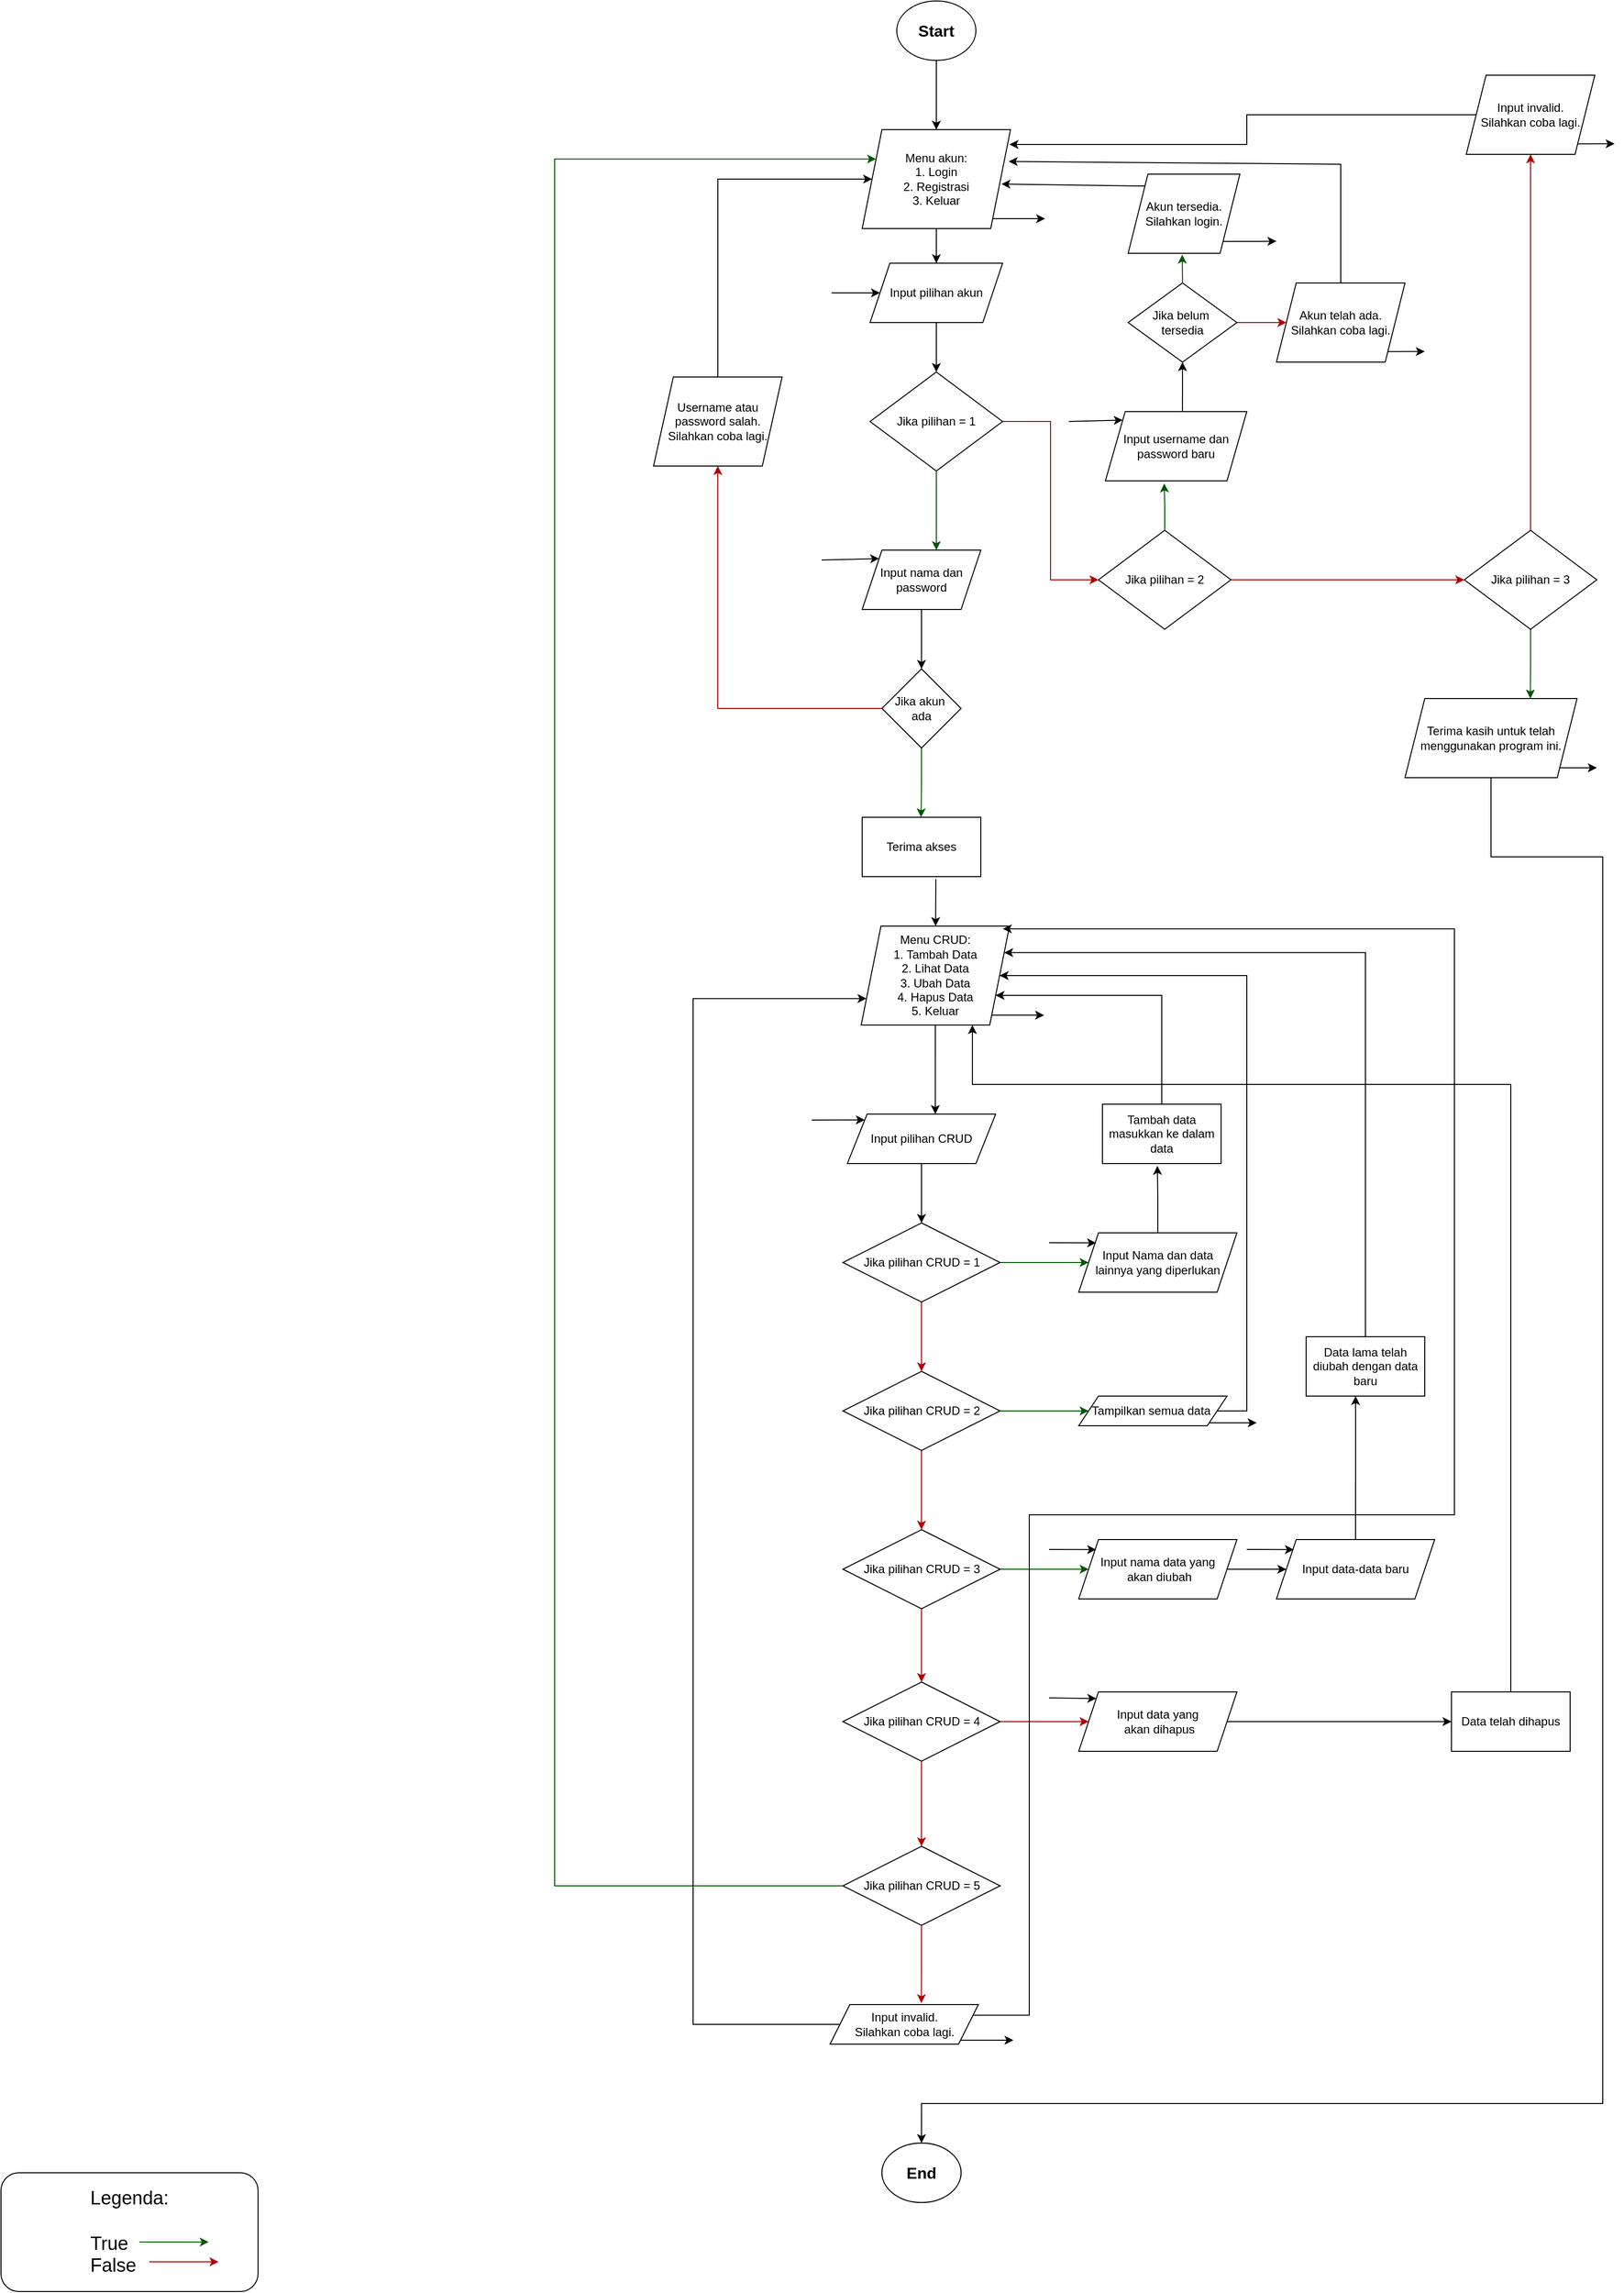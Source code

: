 <mxfile version="24.7.17">
  <diagram id="C5RBs43oDa-KdzZeNtuy" name="Page-1">
    <mxGraphModel dx="1862" dy="626" grid="1" gridSize="10" guides="1" tooltips="1" connect="1" arrows="1" fold="1" page="1" pageScale="1" pageWidth="827" pageHeight="1169" math="0" shadow="0">
      <root>
        <mxCell id="WIyWlLk6GJQsqaUBKTNV-0" />
        <mxCell id="WIyWlLk6GJQsqaUBKTNV-1" parent="WIyWlLk6GJQsqaUBKTNV-0" />
        <mxCell id="0w-YvSJFZq3q0Tqv1yg0-2" style="edgeStyle=orthogonalEdgeStyle;rounded=0;orthogonalLoop=1;jettySize=auto;html=1;exitX=0.5;exitY=1;exitDx=0;exitDy=0;entryX=0.5;entryY=0;entryDx=0;entryDy=0;" parent="WIyWlLk6GJQsqaUBKTNV-1" source="0w-YvSJFZq3q0Tqv1yg0-0" target="0w-YvSJFZq3q0Tqv1yg0-1" edge="1">
          <mxGeometry relative="1" as="geometry" />
        </mxCell>
        <mxCell id="0w-YvSJFZq3q0Tqv1yg0-0" value="&lt;font style=&quot;font-size: 16px;&quot;&gt;&lt;b&gt;Start&lt;/b&gt;&lt;/font&gt;" style="ellipse;whiteSpace=wrap;html=1;" parent="WIyWlLk6GJQsqaUBKTNV-1" vertex="1">
          <mxGeometry x="86" y="15" width="80" height="60" as="geometry" />
        </mxCell>
        <mxCell id="0w-YvSJFZq3q0Tqv1yg0-13" style="edgeStyle=orthogonalEdgeStyle;rounded=0;orthogonalLoop=1;jettySize=auto;html=1;exitX=0.5;exitY=1;exitDx=0;exitDy=0;entryX=0.5;entryY=0;entryDx=0;entryDy=0;" parent="WIyWlLk6GJQsqaUBKTNV-1" source="0w-YvSJFZq3q0Tqv1yg0-1" target="0w-YvSJFZq3q0Tqv1yg0-11" edge="1">
          <mxGeometry relative="1" as="geometry" />
        </mxCell>
        <mxCell id="0w-YvSJFZq3q0Tqv1yg0-1" value="Menu akun:&lt;div&gt;1. Login&lt;/div&gt;&lt;div&gt;2. Registrasi&lt;/div&gt;&lt;div&gt;3. Keluar&lt;/div&gt;" style="shape=parallelogram;perimeter=parallelogramPerimeter;whiteSpace=wrap;html=1;fixedSize=1;" parent="WIyWlLk6GJQsqaUBKTNV-1" vertex="1">
          <mxGeometry x="51" y="145" width="150" height="100" as="geometry" />
        </mxCell>
        <mxCell id="0w-YvSJFZq3q0Tqv1yg0-5" value="" style="endArrow=classic;html=1;rounded=0;exitX=0.88;exitY=0.9;exitDx=0;exitDy=0;exitPerimeter=0;" parent="WIyWlLk6GJQsqaUBKTNV-1" source="0w-YvSJFZq3q0Tqv1yg0-1" edge="1">
          <mxGeometry width="50" height="50" relative="1" as="geometry">
            <mxPoint x="186" y="235.48" as="sourcePoint" />
            <mxPoint x="236" y="235" as="targetPoint" />
          </mxGeometry>
        </mxCell>
        <mxCell id="0w-YvSJFZq3q0Tqv1yg0-16" style="edgeStyle=orthogonalEdgeStyle;rounded=0;orthogonalLoop=1;jettySize=auto;html=1;exitX=0.5;exitY=1;exitDx=0;exitDy=0;entryX=0.5;entryY=0;entryDx=0;entryDy=0;" parent="WIyWlLk6GJQsqaUBKTNV-1" source="0w-YvSJFZq3q0Tqv1yg0-11" target="0w-YvSJFZq3q0Tqv1yg0-14" edge="1">
          <mxGeometry relative="1" as="geometry" />
        </mxCell>
        <mxCell id="0w-YvSJFZq3q0Tqv1yg0-11" value="Input pilihan akun" style="shape=parallelogram;perimeter=parallelogramPerimeter;whiteSpace=wrap;html=1;fixedSize=1;" parent="WIyWlLk6GJQsqaUBKTNV-1" vertex="1">
          <mxGeometry x="59" y="280" width="134" height="60" as="geometry" />
        </mxCell>
        <mxCell id="0w-YvSJFZq3q0Tqv1yg0-12" value="" style="endArrow=classic;html=1;rounded=0;" parent="WIyWlLk6GJQsqaUBKTNV-1" target="0w-YvSJFZq3q0Tqv1yg0-11" edge="1">
          <mxGeometry width="50" height="50" relative="1" as="geometry">
            <mxPoint x="20" y="310" as="sourcePoint" />
            <mxPoint x="50" y="288" as="targetPoint" />
          </mxGeometry>
        </mxCell>
        <mxCell id="0w-YvSJFZq3q0Tqv1yg0-57" style="edgeStyle=orthogonalEdgeStyle;rounded=0;orthogonalLoop=1;jettySize=auto;html=1;exitX=1;exitY=0.5;exitDx=0;exitDy=0;entryX=0;entryY=0.5;entryDx=0;entryDy=0;fillColor=#e51400;strokeColor=#B20000;" parent="WIyWlLk6GJQsqaUBKTNV-1" source="0w-YvSJFZq3q0Tqv1yg0-14" target="0w-YvSJFZq3q0Tqv1yg0-53" edge="1">
          <mxGeometry relative="1" as="geometry" />
        </mxCell>
        <mxCell id="0w-YvSJFZq3q0Tqv1yg0-14" value="Jika pilihan = 1" style="rhombus;whiteSpace=wrap;html=1;" parent="WIyWlLk6GJQsqaUBKTNV-1" vertex="1">
          <mxGeometry x="59" y="390" width="134" height="100" as="geometry" />
        </mxCell>
        <mxCell id="0w-YvSJFZq3q0Tqv1yg0-98" style="edgeStyle=orthogonalEdgeStyle;rounded=0;orthogonalLoop=1;jettySize=auto;html=1;exitX=0.5;exitY=1;exitDx=0;exitDy=0;" parent="WIyWlLk6GJQsqaUBKTNV-1" source="0w-YvSJFZq3q0Tqv1yg0-17" target="0w-YvSJFZq3q0Tqv1yg0-97" edge="1">
          <mxGeometry relative="1" as="geometry" />
        </mxCell>
        <mxCell id="0w-YvSJFZq3q0Tqv1yg0-17" value="Input nama dan password" style="shape=parallelogram;perimeter=parallelogramPerimeter;whiteSpace=wrap;html=1;fixedSize=1;" parent="WIyWlLk6GJQsqaUBKTNV-1" vertex="1">
          <mxGeometry x="51" y="570" width="120" height="60" as="geometry" />
        </mxCell>
        <mxCell id="0w-YvSJFZq3q0Tqv1yg0-18" value="" style="endArrow=classic;html=1;rounded=0;entryX=0;entryY=0;entryDx=0;entryDy=0;" parent="WIyWlLk6GJQsqaUBKTNV-1" target="0w-YvSJFZq3q0Tqv1yg0-17" edge="1">
          <mxGeometry width="50" height="50" relative="1" as="geometry">
            <mxPoint x="10" y="580" as="sourcePoint" />
            <mxPoint x="74.72" y="510" as="targetPoint" />
          </mxGeometry>
        </mxCell>
        <mxCell id="0w-YvSJFZq3q0Tqv1yg0-23" value="" style="endArrow=classic;html=1;rounded=0;exitX=0.5;exitY=1;exitDx=0;exitDy=0;entryX=0.625;entryY=0;entryDx=0;entryDy=0;entryPerimeter=0;fillColor=#008a00;strokeColor=#005700;" parent="WIyWlLk6GJQsqaUBKTNV-1" source="0w-YvSJFZq3q0Tqv1yg0-14" target="0w-YvSJFZq3q0Tqv1yg0-17" edge="1">
          <mxGeometry width="50" height="50" relative="1" as="geometry">
            <mxPoint x="190" y="545" as="sourcePoint" />
            <mxPoint x="240" y="495" as="targetPoint" />
          </mxGeometry>
        </mxCell>
        <mxCell id="0w-YvSJFZq3q0Tqv1yg0-58" style="edgeStyle=orthogonalEdgeStyle;rounded=0;orthogonalLoop=1;jettySize=auto;html=1;exitX=1;exitY=0.5;exitDx=0;exitDy=0;entryX=0;entryY=0.5;entryDx=0;entryDy=0;fillColor=#e51400;strokeColor=#B20000;" parent="WIyWlLk6GJQsqaUBKTNV-1" source="0w-YvSJFZq3q0Tqv1yg0-53" target="0w-YvSJFZq3q0Tqv1yg0-54" edge="1">
          <mxGeometry relative="1" as="geometry" />
        </mxCell>
        <mxCell id="0w-YvSJFZq3q0Tqv1yg0-53" value="Jika pilihan = 2" style="rhombus;whiteSpace=wrap;html=1;" parent="WIyWlLk6GJQsqaUBKTNV-1" vertex="1">
          <mxGeometry x="290" y="550" width="134" height="100" as="geometry" />
        </mxCell>
        <mxCell id="0w-YvSJFZq3q0Tqv1yg0-89" style="edgeStyle=orthogonalEdgeStyle;rounded=0;orthogonalLoop=1;jettySize=auto;html=1;exitX=0.5;exitY=0;exitDx=0;exitDy=0;entryX=0.5;entryY=1;entryDx=0;entryDy=0;fillColor=#e51400;strokeColor=#B20000;" parent="WIyWlLk6GJQsqaUBKTNV-1" source="0w-YvSJFZq3q0Tqv1yg0-54" target="0w-YvSJFZq3q0Tqv1yg0-88" edge="1">
          <mxGeometry relative="1" as="geometry">
            <mxPoint x="727.238" y="410" as="targetPoint" />
          </mxGeometry>
        </mxCell>
        <mxCell id="0w-YvSJFZq3q0Tqv1yg0-101" style="edgeStyle=orthogonalEdgeStyle;rounded=0;orthogonalLoop=1;jettySize=auto;html=1;exitX=0.5;exitY=1;exitDx=0;exitDy=0;fillColor=#008a00;strokeColor=#005700;" parent="WIyWlLk6GJQsqaUBKTNV-1" source="0w-YvSJFZq3q0Tqv1yg0-54" edge="1">
          <mxGeometry relative="1" as="geometry">
            <mxPoint x="726.762" y="720" as="targetPoint" />
          </mxGeometry>
        </mxCell>
        <mxCell id="0w-YvSJFZq3q0Tqv1yg0-54" value="Jika pilihan = 3" style="rhombus;whiteSpace=wrap;html=1;" parent="WIyWlLk6GJQsqaUBKTNV-1" vertex="1">
          <mxGeometry x="660" y="550" width="134" height="100" as="geometry" />
        </mxCell>
        <mxCell id="0w-YvSJFZq3q0Tqv1yg0-59" value="Input username dan password baru" style="shape=parallelogram;perimeter=parallelogramPerimeter;whiteSpace=wrap;html=1;fixedSize=1;" parent="WIyWlLk6GJQsqaUBKTNV-1" vertex="1">
          <mxGeometry x="297" y="430" width="143" height="70" as="geometry" />
        </mxCell>
        <mxCell id="0w-YvSJFZq3q0Tqv1yg0-60" value="" style="endArrow=classic;html=1;rounded=0;entryX=0;entryY=0;entryDx=0;entryDy=0;" parent="WIyWlLk6GJQsqaUBKTNV-1" target="0w-YvSJFZq3q0Tqv1yg0-59" edge="1">
          <mxGeometry width="50" height="50" relative="1" as="geometry">
            <mxPoint x="260" y="440" as="sourcePoint" />
            <mxPoint x="250" y="480" as="targetPoint" />
          </mxGeometry>
        </mxCell>
        <mxCell id="0w-YvSJFZq3q0Tqv1yg0-68" style="edgeStyle=orthogonalEdgeStyle;rounded=0;orthogonalLoop=1;jettySize=auto;html=1;exitX=0.5;exitY=0;exitDx=0;exitDy=0;entryX=0.416;entryY=1.038;entryDx=0;entryDy=0;entryPerimeter=0;fillColor=#008a00;strokeColor=#005700;" parent="WIyWlLk6GJQsqaUBKTNV-1" source="0w-YvSJFZq3q0Tqv1yg0-53" target="0w-YvSJFZq3q0Tqv1yg0-59" edge="1">
          <mxGeometry relative="1" as="geometry" />
        </mxCell>
        <mxCell id="0w-YvSJFZq3q0Tqv1yg0-82" style="edgeStyle=orthogonalEdgeStyle;rounded=0;orthogonalLoop=1;jettySize=auto;html=1;exitX=1;exitY=0.5;exitDx=0;exitDy=0;fillColor=#e51400;strokeColor=#B20000;" parent="WIyWlLk6GJQsqaUBKTNV-1" source="0w-YvSJFZq3q0Tqv1yg0-70" target="0w-YvSJFZq3q0Tqv1yg0-80" edge="1">
          <mxGeometry relative="1" as="geometry" />
        </mxCell>
        <mxCell id="0w-YvSJFZq3q0Tqv1yg0-70" value="Jika belum&amp;nbsp;&lt;div&gt;tersedia&lt;/div&gt;" style="rhombus;whiteSpace=wrap;html=1;" parent="WIyWlLk6GJQsqaUBKTNV-1" vertex="1">
          <mxGeometry x="320" y="300" width="110" height="80" as="geometry" />
        </mxCell>
        <mxCell id="0w-YvSJFZq3q0Tqv1yg0-72" value="" style="endArrow=classic;html=1;rounded=0;entryX=0.5;entryY=1;entryDx=0;entryDy=0;exitX=0.545;exitY=0;exitDx=0;exitDy=0;exitPerimeter=0;" parent="WIyWlLk6GJQsqaUBKTNV-1" source="0w-YvSJFZq3q0Tqv1yg0-59" target="0w-YvSJFZq3q0Tqv1yg0-70" edge="1">
          <mxGeometry width="50" height="50" relative="1" as="geometry">
            <mxPoint x="320" y="450" as="sourcePoint" />
            <mxPoint x="370" y="400" as="targetPoint" />
          </mxGeometry>
        </mxCell>
        <mxCell id="0w-YvSJFZq3q0Tqv1yg0-75" style="edgeStyle=orthogonalEdgeStyle;rounded=0;orthogonalLoop=1;jettySize=auto;html=1;exitX=1;exitY=1;exitDx=0;exitDy=0;" parent="WIyWlLk6GJQsqaUBKTNV-1" source="0w-YvSJFZq3q0Tqv1yg0-73" edge="1">
          <mxGeometry relative="1" as="geometry">
            <mxPoint x="470" y="257.8" as="targetPoint" />
          </mxGeometry>
        </mxCell>
        <mxCell id="0w-YvSJFZq3q0Tqv1yg0-73" value="Akun tersedia. Silahkan login." style="shape=parallelogram;perimeter=parallelogramPerimeter;whiteSpace=wrap;html=1;fixedSize=1;" parent="WIyWlLk6GJQsqaUBKTNV-1" vertex="1">
          <mxGeometry x="320" y="190" width="113" height="80" as="geometry" />
        </mxCell>
        <mxCell id="0w-YvSJFZq3q0Tqv1yg0-77" value="" style="endArrow=classic;html=1;rounded=0;exitX=0.5;exitY=0;exitDx=0;exitDy=0;entryX=0.484;entryY=1.017;entryDx=0;entryDy=0;entryPerimeter=0;fillColor=#008a00;strokeColor=#005700;" parent="WIyWlLk6GJQsqaUBKTNV-1" source="0w-YvSJFZq3q0Tqv1yg0-70" target="0w-YvSJFZq3q0Tqv1yg0-73" edge="1">
          <mxGeometry width="50" height="50" relative="1" as="geometry">
            <mxPoint x="300" y="310" as="sourcePoint" />
            <mxPoint x="350" y="260" as="targetPoint" />
          </mxGeometry>
        </mxCell>
        <mxCell id="0w-YvSJFZq3q0Tqv1yg0-78" value="" style="endArrow=classic;html=1;rounded=0;exitX=0;exitY=0;exitDx=0;exitDy=0;entryX=0.939;entryY=0.55;entryDx=0;entryDy=0;entryPerimeter=0;" parent="WIyWlLk6GJQsqaUBKTNV-1" source="0w-YvSJFZq3q0Tqv1yg0-73" target="0w-YvSJFZq3q0Tqv1yg0-1" edge="1">
          <mxGeometry width="50" height="50" relative="1" as="geometry">
            <mxPoint x="240" y="270" as="sourcePoint" />
            <mxPoint x="290" y="220" as="targetPoint" />
          </mxGeometry>
        </mxCell>
        <mxCell id="0w-YvSJFZq3q0Tqv1yg0-84" style="edgeStyle=orthogonalEdgeStyle;rounded=0;orthogonalLoop=1;jettySize=auto;html=1;exitX=1;exitY=1;exitDx=0;exitDy=0;" parent="WIyWlLk6GJQsqaUBKTNV-1" source="0w-YvSJFZq3q0Tqv1yg0-80" edge="1">
          <mxGeometry relative="1" as="geometry">
            <mxPoint x="620" y="369.231" as="targetPoint" />
          </mxGeometry>
        </mxCell>
        <mxCell id="0w-YvSJFZq3q0Tqv1yg0-80" value="Akun telah ada. Silahkan coba lagi." style="shape=parallelogram;perimeter=parallelogramPerimeter;whiteSpace=wrap;html=1;fixedSize=1;" parent="WIyWlLk6GJQsqaUBKTNV-1" vertex="1">
          <mxGeometry x="470" y="300" width="130" height="80" as="geometry" />
        </mxCell>
        <mxCell id="0w-YvSJFZq3q0Tqv1yg0-83" value="" style="endArrow=classic;html=1;rounded=0;exitX=0.5;exitY=0;exitDx=0;exitDy=0;entryX=0.988;entryY=0.322;entryDx=0;entryDy=0;entryPerimeter=0;" parent="WIyWlLk6GJQsqaUBKTNV-1" source="0w-YvSJFZq3q0Tqv1yg0-80" target="0w-YvSJFZq3q0Tqv1yg0-1" edge="1">
          <mxGeometry width="50" height="50" relative="1" as="geometry">
            <mxPoint x="410" y="330" as="sourcePoint" />
            <mxPoint x="460" y="280" as="targetPoint" />
            <Array as="points">
              <mxPoint x="535" y="180" />
            </Array>
          </mxGeometry>
        </mxCell>
        <mxCell id="0w-YvSJFZq3q0Tqv1yg0-87" style="edgeStyle=orthogonalEdgeStyle;rounded=0;orthogonalLoop=1;jettySize=auto;html=1;exitX=1;exitY=1;exitDx=0;exitDy=0;" parent="WIyWlLk6GJQsqaUBKTNV-1" source="0w-YvSJFZq3q0Tqv1yg0-88" edge="1">
          <mxGeometry relative="1" as="geometry">
            <mxPoint x="812" y="160" as="targetPoint" />
          </mxGeometry>
        </mxCell>
        <mxCell id="0w-YvSJFZq3q0Tqv1yg0-88" value="Input invalid.&lt;div&gt;Silahkan coba lagi.&lt;/div&gt;" style="shape=parallelogram;perimeter=parallelogramPerimeter;whiteSpace=wrap;html=1;fixedSize=1;" parent="WIyWlLk6GJQsqaUBKTNV-1" vertex="1">
          <mxGeometry x="662" y="90" width="130" height="80" as="geometry" />
        </mxCell>
        <mxCell id="0w-YvSJFZq3q0Tqv1yg0-90" value="" style="endArrow=classic;html=1;rounded=0;exitX=0;exitY=0.5;exitDx=0;exitDy=0;entryX=0.993;entryY=0.15;entryDx=0;entryDy=0;entryPerimeter=0;" parent="WIyWlLk6GJQsqaUBKTNV-1" source="0w-YvSJFZq3q0Tqv1yg0-88" target="0w-YvSJFZq3q0Tqv1yg0-1" edge="1">
          <mxGeometry width="50" height="50" relative="1" as="geometry">
            <mxPoint x="661.997" y="128.333" as="sourcePoint" />
            <mxPoint x="360" y="130" as="targetPoint" />
            <Array as="points">
              <mxPoint x="440" y="130" />
              <mxPoint x="440" y="160" />
            </Array>
          </mxGeometry>
        </mxCell>
        <mxCell id="0w-YvSJFZq3q0Tqv1yg0-99" style="edgeStyle=orthogonalEdgeStyle;rounded=0;orthogonalLoop=1;jettySize=auto;html=1;exitX=0.5;exitY=1;exitDx=0;exitDy=0;fillColor=#008a00;strokeColor=#005700;" parent="WIyWlLk6GJQsqaUBKTNV-1" source="0w-YvSJFZq3q0Tqv1yg0-97" edge="1">
          <mxGeometry relative="1" as="geometry">
            <mxPoint x="110.571" y="840" as="targetPoint" />
          </mxGeometry>
        </mxCell>
        <mxCell id="0w-YvSJFZq3q0Tqv1yg0-119" style="edgeStyle=orthogonalEdgeStyle;rounded=0;orthogonalLoop=1;jettySize=auto;html=1;exitX=0;exitY=0.5;exitDx=0;exitDy=0;entryX=0.5;entryY=1;entryDx=0;entryDy=0;fillColor=#e51400;strokeColor=#B20000;" parent="WIyWlLk6GJQsqaUBKTNV-1" source="0w-YvSJFZq3q0Tqv1yg0-97" target="0w-YvSJFZq3q0Tqv1yg0-117" edge="1">
          <mxGeometry relative="1" as="geometry">
            <mxPoint x="-127" y="485" as="targetPoint" />
          </mxGeometry>
        </mxCell>
        <mxCell id="0w-YvSJFZq3q0Tqv1yg0-97" value="Jika akun&amp;nbsp;&lt;div&gt;ada&lt;/div&gt;" style="rhombus;whiteSpace=wrap;html=1;" parent="WIyWlLk6GJQsqaUBKTNV-1" vertex="1">
          <mxGeometry x="71" y="690" width="80" height="80" as="geometry" />
        </mxCell>
        <mxCell id="0w-YvSJFZq3q0Tqv1yg0-100" value="Terima akses" style="rounded=0;whiteSpace=wrap;html=1;" parent="WIyWlLk6GJQsqaUBKTNV-1" vertex="1">
          <mxGeometry x="51" y="840" width="120" height="60" as="geometry" />
        </mxCell>
        <mxCell id="0w-YvSJFZq3q0Tqv1yg0-104" style="edgeStyle=orthogonalEdgeStyle;rounded=0;orthogonalLoop=1;jettySize=auto;html=1;exitX=1;exitY=1;exitDx=0;exitDy=0;" parent="WIyWlLk6GJQsqaUBKTNV-1" source="0w-YvSJFZq3q0Tqv1yg0-105" edge="1">
          <mxGeometry relative="1" as="geometry">
            <mxPoint x="794" y="790" as="targetPoint" />
            <Array as="points">
              <mxPoint x="756" y="790" />
            </Array>
          </mxGeometry>
        </mxCell>
        <mxCell id="0w-YvSJFZq3q0Tqv1yg0-107" style="edgeStyle=orthogonalEdgeStyle;rounded=0;orthogonalLoop=1;jettySize=auto;html=1;exitX=0.5;exitY=1;exitDx=0;exitDy=0;entryX=0.5;entryY=0;entryDx=0;entryDy=0;" parent="WIyWlLk6GJQsqaUBKTNV-1" source="0w-YvSJFZq3q0Tqv1yg0-105" target="0w-YvSJFZq3q0Tqv1yg0-106" edge="1">
          <mxGeometry relative="1" as="geometry">
            <Array as="points">
              <mxPoint x="687" y="880" />
              <mxPoint x="800" y="880" />
              <mxPoint x="800" y="2140" />
              <mxPoint x="111" y="2140" />
            </Array>
          </mxGeometry>
        </mxCell>
        <mxCell id="0w-YvSJFZq3q0Tqv1yg0-105" value="Terima kasih untuk telah menggunakan program ini." style="shape=parallelogram;perimeter=parallelogramPerimeter;whiteSpace=wrap;html=1;fixedSize=1;" parent="WIyWlLk6GJQsqaUBKTNV-1" vertex="1">
          <mxGeometry x="600" y="720" width="174" height="80" as="geometry" />
        </mxCell>
        <mxCell id="0w-YvSJFZq3q0Tqv1yg0-106" value="&lt;font style=&quot;font-size: 16px;&quot;&gt;&lt;b&gt;End&lt;/b&gt;&lt;/font&gt;" style="ellipse;whiteSpace=wrap;html=1;" parent="WIyWlLk6GJQsqaUBKTNV-1" vertex="1">
          <mxGeometry x="71" y="2180" width="80" height="60" as="geometry" />
        </mxCell>
        <mxCell id="0w-YvSJFZq3q0Tqv1yg0-110" value="&lt;font style=&quot;font-size: 19px;&quot;&gt;Legenda:&lt;/font&gt;&lt;div style=&quot;font-size: 19px;&quot;&gt;&lt;font style=&quot;font-size: 19px;&quot;&gt;&lt;br&gt;&lt;/font&gt;&lt;/div&gt;&lt;div style=&quot;text-align: left; font-size: 19px;&quot;&gt;&lt;font style=&quot;font-size: 19px;&quot;&gt;True&lt;/font&gt;&lt;/div&gt;&lt;div style=&quot;text-align: left; font-size: 19px;&quot;&gt;&lt;font style=&quot;font-size: 19px;&quot;&gt;False&lt;/font&gt;&lt;/div&gt;" style="rounded=1;whiteSpace=wrap;html=1;align=center;" parent="WIyWlLk6GJQsqaUBKTNV-1" vertex="1">
          <mxGeometry x="-820" y="2210" width="260" height="120" as="geometry" />
        </mxCell>
        <mxCell id="0w-YvSJFZq3q0Tqv1yg0-114" value="" style="endArrow=classic;html=1;rounded=0;exitX=0.538;exitY=0.583;exitDx=0;exitDy=0;exitPerimeter=0;entryX=0.808;entryY=0.583;entryDx=0;entryDy=0;entryPerimeter=0;elbow=horizontal;fillColor=#008a00;strokeColor=#005700;" parent="WIyWlLk6GJQsqaUBKTNV-1" source="0w-YvSJFZq3q0Tqv1yg0-110" target="0w-YvSJFZq3q0Tqv1yg0-110" edge="1">
          <mxGeometry width="50" height="50" relative="1" as="geometry">
            <mxPoint x="-450" y="2180" as="sourcePoint" />
            <mxPoint x="-440" y="2170" as="targetPoint" />
            <Array as="points">
              <mxPoint x="-650" y="2280" />
            </Array>
          </mxGeometry>
        </mxCell>
        <mxCell id="0w-YvSJFZq3q0Tqv1yg0-116" value="" style="endArrow=classic;html=1;rounded=0;exitX=0.538;exitY=0.583;exitDx=0;exitDy=0;exitPerimeter=0;entryX=0.808;entryY=0.583;entryDx=0;entryDy=0;entryPerimeter=0;elbow=horizontal;fillColor=#e51400;strokeColor=#B20000;" parent="WIyWlLk6GJQsqaUBKTNV-1" edge="1">
          <mxGeometry width="50" height="50" relative="1" as="geometry">
            <mxPoint x="-670" y="2300" as="sourcePoint" />
            <mxPoint x="-600" y="2300" as="targetPoint" />
            <Array as="points">
              <mxPoint x="-640" y="2300" />
            </Array>
          </mxGeometry>
        </mxCell>
        <mxCell id="0w-YvSJFZq3q0Tqv1yg0-117" value="Username atau password salah. Silahkan coba lagi." style="shape=parallelogram;perimeter=parallelogramPerimeter;whiteSpace=wrap;html=1;fixedSize=1;" parent="WIyWlLk6GJQsqaUBKTNV-1" vertex="1">
          <mxGeometry x="-160" y="395" width="130" height="90" as="geometry" />
        </mxCell>
        <mxCell id="0w-YvSJFZq3q0Tqv1yg0-120" value="" style="endArrow=classic;html=1;rounded=0;exitX=0.5;exitY=0;exitDx=0;exitDy=0;entryX=0;entryY=0.5;entryDx=0;entryDy=0;" parent="WIyWlLk6GJQsqaUBKTNV-1" source="0w-YvSJFZq3q0Tqv1yg0-117" target="0w-YvSJFZq3q0Tqv1yg0-1" edge="1">
          <mxGeometry width="50" height="50" relative="1" as="geometry">
            <mxPoint x="-80" y="390" as="sourcePoint" />
            <mxPoint x="-70" y="160" as="targetPoint" />
            <Array as="points">
              <mxPoint x="-95" y="195" />
            </Array>
          </mxGeometry>
        </mxCell>
        <mxCell id="0w-YvSJFZq3q0Tqv1yg0-122" value="Menu CRUD:&lt;div&gt;1. Tambah Data&lt;/div&gt;&lt;div&gt;2. Lihat Data&lt;/div&gt;&lt;div&gt;3. Ubah Data&lt;/div&gt;&lt;div&gt;4. Hapus Data&lt;/div&gt;&lt;div&gt;5. Keluar&lt;/div&gt;" style="shape=parallelogram;perimeter=parallelogramPerimeter;whiteSpace=wrap;html=1;fixedSize=1;" parent="WIyWlLk6GJQsqaUBKTNV-1" vertex="1">
          <mxGeometry x="50" y="950" width="150" height="100" as="geometry" />
        </mxCell>
        <mxCell id="0w-YvSJFZq3q0Tqv1yg0-123" value="" style="endArrow=classic;html=1;rounded=0;exitX=0.88;exitY=0.9;exitDx=0;exitDy=0;exitPerimeter=0;" parent="WIyWlLk6GJQsqaUBKTNV-1" source="0w-YvSJFZq3q0Tqv1yg0-122" edge="1">
          <mxGeometry x="0.434" y="-20" width="50" height="50" relative="1" as="geometry">
            <mxPoint x="185" y="1040.48" as="sourcePoint" />
            <mxPoint x="235" y="1040" as="targetPoint" />
            <mxPoint as="offset" />
          </mxGeometry>
        </mxCell>
        <mxCell id="0w-YvSJFZq3q0Tqv1yg0-124" value="" style="endArrow=classic;html=1;rounded=0;exitX=0.621;exitY=1.042;exitDx=0;exitDy=0;exitPerimeter=0;" parent="WIyWlLk6GJQsqaUBKTNV-1" source="0w-YvSJFZq3q0Tqv1yg0-100" target="0w-YvSJFZq3q0Tqv1yg0-122" edge="1">
          <mxGeometry width="50" height="50" relative="1" as="geometry">
            <mxPoint y="940" as="sourcePoint" />
            <mxPoint x="50" y="890" as="targetPoint" />
          </mxGeometry>
        </mxCell>
        <mxCell id="0w-YvSJFZq3q0Tqv1yg0-136" style="edgeStyle=orthogonalEdgeStyle;rounded=0;orthogonalLoop=1;jettySize=auto;html=1;exitX=0.5;exitY=1;exitDx=0;exitDy=0;" parent="WIyWlLk6GJQsqaUBKTNV-1" source="0w-YvSJFZq3q0Tqv1yg0-128" target="0w-YvSJFZq3q0Tqv1yg0-132" edge="1">
          <mxGeometry relative="1" as="geometry" />
        </mxCell>
        <mxCell id="0w-YvSJFZq3q0Tqv1yg0-128" value="Input pilihan CRUD" style="shape=parallelogram;perimeter=parallelogramPerimeter;whiteSpace=wrap;html=1;fixedSize=1;" parent="WIyWlLk6GJQsqaUBKTNV-1" vertex="1">
          <mxGeometry x="36" y="1140" width="150" height="50" as="geometry" />
        </mxCell>
        <mxCell id="0w-YvSJFZq3q0Tqv1yg0-129" value="" style="endArrow=classic;html=1;rounded=0;entryX=0;entryY=0;entryDx=0;entryDy=0;" parent="WIyWlLk6GJQsqaUBKTNV-1" target="0w-YvSJFZq3q0Tqv1yg0-128" edge="1">
          <mxGeometry x="0.434" y="-20" width="50" height="50" relative="1" as="geometry">
            <mxPoint y="1146" as="sourcePoint" />
            <mxPoint x="218.5" y="1220" as="targetPoint" />
            <mxPoint as="offset" />
          </mxGeometry>
        </mxCell>
        <mxCell id="0w-YvSJFZq3q0Tqv1yg0-130" style="edgeStyle=orthogonalEdgeStyle;rounded=0;orthogonalLoop=1;jettySize=auto;html=1;exitX=0.5;exitY=1;exitDx=0;exitDy=0;entryX=0.593;entryY=0;entryDx=0;entryDy=0;entryPerimeter=0;" parent="WIyWlLk6GJQsqaUBKTNV-1" source="0w-YvSJFZq3q0Tqv1yg0-122" target="0w-YvSJFZq3q0Tqv1yg0-128" edge="1">
          <mxGeometry relative="1" as="geometry" />
        </mxCell>
        <mxCell id="0w-YvSJFZq3q0Tqv1yg0-140" style="edgeStyle=orthogonalEdgeStyle;rounded=0;orthogonalLoop=1;jettySize=auto;html=1;exitX=1;exitY=0.5;exitDx=0;exitDy=0;entryX=0;entryY=0.5;entryDx=0;entryDy=0;fillColor=#008a00;strokeColor=#005700;" parent="WIyWlLk6GJQsqaUBKTNV-1" source="0w-YvSJFZq3q0Tqv1yg0-132" target="0w-YvSJFZq3q0Tqv1yg0-137" edge="1">
          <mxGeometry relative="1" as="geometry">
            <Array as="points">
              <mxPoint x="220" y="1290" />
              <mxPoint x="220" y="1290" />
            </Array>
          </mxGeometry>
        </mxCell>
        <mxCell id="0w-YvSJFZq3q0Tqv1yg0-149" style="edgeStyle=orthogonalEdgeStyle;rounded=0;orthogonalLoop=1;jettySize=auto;html=1;exitX=0.5;exitY=1;exitDx=0;exitDy=0;fillColor=#e51400;strokeColor=#B20000;" parent="WIyWlLk6GJQsqaUBKTNV-1" source="0w-YvSJFZq3q0Tqv1yg0-132" target="0w-YvSJFZq3q0Tqv1yg0-146" edge="1">
          <mxGeometry relative="1" as="geometry" />
        </mxCell>
        <mxCell id="0w-YvSJFZq3q0Tqv1yg0-132" value="Jika pilihan CRUD = 1" style="rhombus;whiteSpace=wrap;html=1;" parent="WIyWlLk6GJQsqaUBKTNV-1" vertex="1">
          <mxGeometry x="31.5" y="1250" width="159" height="80" as="geometry" />
        </mxCell>
        <mxCell id="0w-YvSJFZq3q0Tqv1yg0-137" value="Input Nama dan data&lt;div&gt;lainnya yang diperlukan&lt;/div&gt;" style="shape=parallelogram;perimeter=parallelogramPerimeter;whiteSpace=wrap;html=1;fixedSize=1;" parent="WIyWlLk6GJQsqaUBKTNV-1" vertex="1">
          <mxGeometry x="270" y="1260" width="160" height="60" as="geometry" />
        </mxCell>
        <mxCell id="0w-YvSJFZq3q0Tqv1yg0-139" value="" style="endArrow=classic;html=1;rounded=0;entryX=0.11;entryY=0.17;entryDx=0;entryDy=0;entryPerimeter=0;" parent="WIyWlLk6GJQsqaUBKTNV-1" target="0w-YvSJFZq3q0Tqv1yg0-137" edge="1">
          <mxGeometry width="50" height="50" relative="1" as="geometry">
            <mxPoint x="240" y="1270" as="sourcePoint" />
            <mxPoint x="270" y="1270" as="targetPoint" />
          </mxGeometry>
        </mxCell>
        <mxCell id="0w-YvSJFZq3q0Tqv1yg0-145" style="edgeStyle=orthogonalEdgeStyle;rounded=0;orthogonalLoop=1;jettySize=auto;html=1;exitX=0.5;exitY=0;exitDx=0;exitDy=0;entryX=1;entryY=0.75;entryDx=0;entryDy=0;" parent="WIyWlLk6GJQsqaUBKTNV-1" source="0w-YvSJFZq3q0Tqv1yg0-141" target="0w-YvSJFZq3q0Tqv1yg0-122" edge="1">
          <mxGeometry relative="1" as="geometry">
            <Array as="points">
              <mxPoint x="354" y="1020" />
              <mxPoint x="186" y="1020" />
            </Array>
          </mxGeometry>
        </mxCell>
        <mxCell id="0w-YvSJFZq3q0Tqv1yg0-141" value="Tambah data masukkan ke dalam data" style="rounded=0;whiteSpace=wrap;html=1;" parent="WIyWlLk6GJQsqaUBKTNV-1" vertex="1">
          <mxGeometry x="294" y="1130" width="120" height="60" as="geometry" />
        </mxCell>
        <mxCell id="0w-YvSJFZq3q0Tqv1yg0-144" style="edgeStyle=orthogonalEdgeStyle;rounded=0;orthogonalLoop=1;jettySize=auto;html=1;exitX=0.5;exitY=0;exitDx=0;exitDy=0;entryX=0.463;entryY=1.038;entryDx=0;entryDy=0;entryPerimeter=0;" parent="WIyWlLk6GJQsqaUBKTNV-1" source="0w-YvSJFZq3q0Tqv1yg0-137" target="0w-YvSJFZq3q0Tqv1yg0-141" edge="1">
          <mxGeometry relative="1" as="geometry" />
        </mxCell>
        <mxCell id="0w-YvSJFZq3q0Tqv1yg0-150" style="edgeStyle=orthogonalEdgeStyle;rounded=0;orthogonalLoop=1;jettySize=auto;html=1;exitX=0.5;exitY=1;exitDx=0;exitDy=0;entryX=0.5;entryY=0;entryDx=0;entryDy=0;fillColor=#e51400;strokeColor=#B20000;" parent="WIyWlLk6GJQsqaUBKTNV-1" source="0w-YvSJFZq3q0Tqv1yg0-146" target="0w-YvSJFZq3q0Tqv1yg0-147" edge="1">
          <mxGeometry relative="1" as="geometry" />
        </mxCell>
        <mxCell id="0w-YvSJFZq3q0Tqv1yg0-160" style="edgeStyle=orthogonalEdgeStyle;rounded=0;orthogonalLoop=1;jettySize=auto;html=1;exitX=1;exitY=0.5;exitDx=0;exitDy=0;entryX=0;entryY=0.5;entryDx=0;entryDy=0;fillColor=#008a00;strokeColor=#005700;" parent="WIyWlLk6GJQsqaUBKTNV-1" source="0w-YvSJFZq3q0Tqv1yg0-146" target="0w-YvSJFZq3q0Tqv1yg0-158" edge="1">
          <mxGeometry relative="1" as="geometry" />
        </mxCell>
        <mxCell id="0w-YvSJFZq3q0Tqv1yg0-146" value="Jika pilihan CRUD = 2" style="rhombus;whiteSpace=wrap;html=1;" parent="WIyWlLk6GJQsqaUBKTNV-1" vertex="1">
          <mxGeometry x="31.5" y="1400" width="159" height="80" as="geometry" />
        </mxCell>
        <mxCell id="0w-YvSJFZq3q0Tqv1yg0-151" style="edgeStyle=orthogonalEdgeStyle;rounded=0;orthogonalLoop=1;jettySize=auto;html=1;exitX=0.5;exitY=1;exitDx=0;exitDy=0;entryX=0.5;entryY=0;entryDx=0;entryDy=0;fillColor=#e51400;strokeColor=#B20000;" parent="WIyWlLk6GJQsqaUBKTNV-1" source="0w-YvSJFZq3q0Tqv1yg0-147" target="0w-YvSJFZq3q0Tqv1yg0-148" edge="1">
          <mxGeometry relative="1" as="geometry" />
        </mxCell>
        <mxCell id="0w-YvSJFZq3q0Tqv1yg0-164" style="edgeStyle=orthogonalEdgeStyle;rounded=0;orthogonalLoop=1;jettySize=auto;html=1;exitX=1;exitY=0.5;exitDx=0;exitDy=0;fillColor=#008a00;strokeColor=#005700;" parent="WIyWlLk6GJQsqaUBKTNV-1" source="0w-YvSJFZq3q0Tqv1yg0-147" target="0w-YvSJFZq3q0Tqv1yg0-162" edge="1">
          <mxGeometry relative="1" as="geometry" />
        </mxCell>
        <mxCell id="0w-YvSJFZq3q0Tqv1yg0-147" value="Jika pilihan CRUD = 3" style="rhombus;whiteSpace=wrap;html=1;" parent="WIyWlLk6GJQsqaUBKTNV-1" vertex="1">
          <mxGeometry x="31.5" y="1560" width="159" height="80" as="geometry" />
        </mxCell>
        <mxCell id="0w-YvSJFZq3q0Tqv1yg0-155" style="edgeStyle=orthogonalEdgeStyle;rounded=0;orthogonalLoop=1;jettySize=auto;html=1;exitX=0.5;exitY=1;exitDx=0;exitDy=0;entryX=0.5;entryY=0;entryDx=0;entryDy=0;fillColor=#e51400;strokeColor=#B20000;" parent="WIyWlLk6GJQsqaUBKTNV-1" source="0w-YvSJFZq3q0Tqv1yg0-148" target="0w-YvSJFZq3q0Tqv1yg0-154" edge="1">
          <mxGeometry relative="1" as="geometry" />
        </mxCell>
        <mxCell id="0w-YvSJFZq3q0Tqv1yg0-178" style="edgeStyle=orthogonalEdgeStyle;rounded=0;orthogonalLoop=1;jettySize=auto;html=1;exitX=1;exitY=0.5;exitDx=0;exitDy=0;entryX=0;entryY=0.5;entryDx=0;entryDy=0;fillColor=#e51400;strokeColor=#B20000;" parent="WIyWlLk6GJQsqaUBKTNV-1" source="0w-YvSJFZq3q0Tqv1yg0-148" target="0w-YvSJFZq3q0Tqv1yg0-173" edge="1">
          <mxGeometry relative="1" as="geometry">
            <Array as="points">
              <mxPoint x="220" y="1754" />
              <mxPoint x="220" y="1754" />
            </Array>
          </mxGeometry>
        </mxCell>
        <mxCell id="0w-YvSJFZq3q0Tqv1yg0-148" value="Jika pilihan CRUD = 4" style="rhombus;whiteSpace=wrap;html=1;" parent="WIyWlLk6GJQsqaUBKTNV-1" vertex="1">
          <mxGeometry x="31.5" y="1714" width="159" height="80" as="geometry" />
        </mxCell>
        <mxCell id="0w-YvSJFZq3q0Tqv1yg0-156" style="edgeStyle=orthogonalEdgeStyle;rounded=0;orthogonalLoop=1;jettySize=auto;html=1;exitX=0;exitY=0.5;exitDx=0;exitDy=0;entryX=0;entryY=0.25;entryDx=0;entryDy=0;fillColor=#008a00;strokeColor=#005700;" parent="WIyWlLk6GJQsqaUBKTNV-1" source="0w-YvSJFZq3q0Tqv1yg0-154" target="0w-YvSJFZq3q0Tqv1yg0-1" edge="1">
          <mxGeometry relative="1" as="geometry">
            <mxPoint x="-340" y="180" as="targetPoint" />
            <Array as="points">
              <mxPoint x="-260" y="1920" />
              <mxPoint x="-260" y="175" />
            </Array>
          </mxGeometry>
        </mxCell>
        <mxCell id="0w-YvSJFZq3q0Tqv1yg0-154" value="Jika pilihan CRUD = 5" style="rhombus;whiteSpace=wrap;html=1;" parent="WIyWlLk6GJQsqaUBKTNV-1" vertex="1">
          <mxGeometry x="31.5" y="1880" width="159" height="80" as="geometry" />
        </mxCell>
        <mxCell id="0w-YvSJFZq3q0Tqv1yg0-161" style="edgeStyle=orthogonalEdgeStyle;rounded=0;orthogonalLoop=1;jettySize=auto;html=1;exitX=1;exitY=0.5;exitDx=0;exitDy=0;entryX=1;entryY=0.5;entryDx=0;entryDy=0;" parent="WIyWlLk6GJQsqaUBKTNV-1" source="0w-YvSJFZq3q0Tqv1yg0-158" target="0w-YvSJFZq3q0Tqv1yg0-122" edge="1">
          <mxGeometry relative="1" as="geometry">
            <mxPoint x="490" y="1440" as="targetPoint" />
            <Array as="points">
              <mxPoint x="440" y="1440" />
              <mxPoint x="440" y="1000" />
            </Array>
          </mxGeometry>
        </mxCell>
        <mxCell id="0w-YvSJFZq3q0Tqv1yg0-158" value="Tampilkan semua data&amp;nbsp;" style="shape=parallelogram;perimeter=parallelogramPerimeter;whiteSpace=wrap;html=1;fixedSize=1;" parent="WIyWlLk6GJQsqaUBKTNV-1" vertex="1">
          <mxGeometry x="270" y="1425" width="150" height="30" as="geometry" />
        </mxCell>
        <mxCell id="0w-YvSJFZq3q0Tqv1yg0-159" value="" style="endArrow=classic;html=1;rounded=0;exitX=0.88;exitY=0.9;exitDx=0;exitDy=0;exitPerimeter=0;" parent="WIyWlLk6GJQsqaUBKTNV-1" source="0w-YvSJFZq3q0Tqv1yg0-158" edge="1">
          <mxGeometry x="0.434" y="-20" width="50" height="50" relative="1" as="geometry">
            <mxPoint x="396.5" y="1480.48" as="sourcePoint" />
            <mxPoint x="450" y="1452" as="targetPoint" />
            <mxPoint as="offset" />
          </mxGeometry>
        </mxCell>
        <mxCell id="0w-YvSJFZq3q0Tqv1yg0-167" style="edgeStyle=orthogonalEdgeStyle;rounded=0;orthogonalLoop=1;jettySize=auto;html=1;exitX=1;exitY=0.5;exitDx=0;exitDy=0;entryX=0;entryY=0.5;entryDx=0;entryDy=0;" parent="WIyWlLk6GJQsqaUBKTNV-1" source="0w-YvSJFZq3q0Tqv1yg0-162" target="0w-YvSJFZq3q0Tqv1yg0-165" edge="1">
          <mxGeometry relative="1" as="geometry" />
        </mxCell>
        <mxCell id="0w-YvSJFZq3q0Tqv1yg0-162" value="Input nama data yang&lt;div&gt;&amp;nbsp;akan diubah&lt;/div&gt;" style="shape=parallelogram;perimeter=parallelogramPerimeter;whiteSpace=wrap;html=1;fixedSize=1;" parent="WIyWlLk6GJQsqaUBKTNV-1" vertex="1">
          <mxGeometry x="270" y="1570" width="160" height="60" as="geometry" />
        </mxCell>
        <mxCell id="0w-YvSJFZq3q0Tqv1yg0-163" value="" style="endArrow=classic;html=1;rounded=0;entryX=0.11;entryY=0.17;entryDx=0;entryDy=0;entryPerimeter=0;" parent="WIyWlLk6GJQsqaUBKTNV-1" target="0w-YvSJFZq3q0Tqv1yg0-162" edge="1">
          <mxGeometry width="50" height="50" relative="1" as="geometry">
            <mxPoint x="240" y="1580" as="sourcePoint" />
            <mxPoint x="270" y="1580" as="targetPoint" />
          </mxGeometry>
        </mxCell>
        <mxCell id="0w-YvSJFZq3q0Tqv1yg0-165" value="Input data-data baru" style="shape=parallelogram;perimeter=parallelogramPerimeter;whiteSpace=wrap;html=1;fixedSize=1;" parent="WIyWlLk6GJQsqaUBKTNV-1" vertex="1">
          <mxGeometry x="470" y="1570" width="160" height="60" as="geometry" />
        </mxCell>
        <mxCell id="0w-YvSJFZq3q0Tqv1yg0-166" value="" style="endArrow=classic;html=1;rounded=0;entryX=0.11;entryY=0.17;entryDx=0;entryDy=0;entryPerimeter=0;" parent="WIyWlLk6GJQsqaUBKTNV-1" target="0w-YvSJFZq3q0Tqv1yg0-165" edge="1">
          <mxGeometry width="50" height="50" relative="1" as="geometry">
            <mxPoint x="440" y="1580" as="sourcePoint" />
            <mxPoint x="470" y="1580" as="targetPoint" />
          </mxGeometry>
        </mxCell>
        <mxCell id="0w-YvSJFZq3q0Tqv1yg0-172" style="edgeStyle=orthogonalEdgeStyle;rounded=0;orthogonalLoop=1;jettySize=auto;html=1;exitX=0.5;exitY=0;exitDx=0;exitDy=0;entryX=1;entryY=0.25;entryDx=0;entryDy=0;" parent="WIyWlLk6GJQsqaUBKTNV-1" source="0w-YvSJFZq3q0Tqv1yg0-170" target="0w-YvSJFZq3q0Tqv1yg0-122" edge="1">
          <mxGeometry relative="1" as="geometry">
            <Array as="points">
              <mxPoint x="560" y="977" />
            </Array>
          </mxGeometry>
        </mxCell>
        <mxCell id="0w-YvSJFZq3q0Tqv1yg0-170" value="Data lama telah diubah dengan data baru" style="rounded=0;whiteSpace=wrap;html=1;" parent="WIyWlLk6GJQsqaUBKTNV-1" vertex="1">
          <mxGeometry x="500" y="1365" width="120" height="60" as="geometry" />
        </mxCell>
        <mxCell id="0w-YvSJFZq3q0Tqv1yg0-171" style="edgeStyle=orthogonalEdgeStyle;rounded=0;orthogonalLoop=1;jettySize=auto;html=1;exitX=0.5;exitY=0;exitDx=0;exitDy=0;entryX=0.417;entryY=1;entryDx=0;entryDy=0;entryPerimeter=0;" parent="WIyWlLk6GJQsqaUBKTNV-1" source="0w-YvSJFZq3q0Tqv1yg0-165" target="0w-YvSJFZq3q0Tqv1yg0-170" edge="1">
          <mxGeometry relative="1" as="geometry" />
        </mxCell>
        <mxCell id="0w-YvSJFZq3q0Tqv1yg0-176" style="edgeStyle=orthogonalEdgeStyle;rounded=0;orthogonalLoop=1;jettySize=auto;html=1;exitX=1;exitY=0.5;exitDx=0;exitDy=0;entryX=0;entryY=0.5;entryDx=0;entryDy=0;" parent="WIyWlLk6GJQsqaUBKTNV-1" source="0w-YvSJFZq3q0Tqv1yg0-173" target="0w-YvSJFZq3q0Tqv1yg0-175" edge="1">
          <mxGeometry relative="1" as="geometry" />
        </mxCell>
        <mxCell id="0w-YvSJFZq3q0Tqv1yg0-173" value="Input data yang&lt;div&gt;&amp;nbsp;akan dihapus&lt;/div&gt;" style="shape=parallelogram;perimeter=parallelogramPerimeter;whiteSpace=wrap;html=1;fixedSize=1;" parent="WIyWlLk6GJQsqaUBKTNV-1" vertex="1">
          <mxGeometry x="270" y="1724" width="160" height="60" as="geometry" />
        </mxCell>
        <mxCell id="0w-YvSJFZq3q0Tqv1yg0-179" style="edgeStyle=orthogonalEdgeStyle;rounded=0;orthogonalLoop=1;jettySize=auto;html=1;exitX=0.5;exitY=0;exitDx=0;exitDy=0;entryX=0.75;entryY=1;entryDx=0;entryDy=0;" parent="WIyWlLk6GJQsqaUBKTNV-1" source="0w-YvSJFZq3q0Tqv1yg0-175" target="0w-YvSJFZq3q0Tqv1yg0-122" edge="1">
          <mxGeometry relative="1" as="geometry">
            <Array as="points">
              <mxPoint x="707" y="1110" />
              <mxPoint x="163" y="1110" />
            </Array>
          </mxGeometry>
        </mxCell>
        <mxCell id="0w-YvSJFZq3q0Tqv1yg0-175" value="Data telah dihapus" style="rounded=0;whiteSpace=wrap;html=1;" parent="WIyWlLk6GJQsqaUBKTNV-1" vertex="1">
          <mxGeometry x="647" y="1724" width="120" height="60" as="geometry" />
        </mxCell>
        <mxCell id="0w-YvSJFZq3q0Tqv1yg0-181" value="" style="endArrow=classic;html=1;rounded=0;entryX=0;entryY=0;entryDx=0;entryDy=0;" parent="WIyWlLk6GJQsqaUBKTNV-1" target="0w-YvSJFZq3q0Tqv1yg0-173" edge="1">
          <mxGeometry width="50" height="50" relative="1" as="geometry">
            <mxPoint x="240" y="1730" as="sourcePoint" />
            <mxPoint x="330" y="1750" as="targetPoint" />
          </mxGeometry>
        </mxCell>
        <mxCell id="0w-YvSJFZq3q0Tqv1yg0-185" style="edgeStyle=orthogonalEdgeStyle;rounded=0;orthogonalLoop=1;jettySize=auto;html=1;exitX=0;exitY=0.5;exitDx=0;exitDy=0;entryX=0;entryY=0.75;entryDx=0;entryDy=0;" parent="WIyWlLk6GJQsqaUBKTNV-1" source="0w-YvSJFZq3q0Tqv1yg0-182" target="0w-YvSJFZq3q0Tqv1yg0-122" edge="1">
          <mxGeometry relative="1" as="geometry">
            <Array as="points">
              <mxPoint x="-120" y="2060" />
              <mxPoint x="-120" y="1023" />
            </Array>
          </mxGeometry>
        </mxCell>
        <mxCell id="gBfU2kiPIx8AWEo2eA9h-1" style="edgeStyle=orthogonalEdgeStyle;rounded=0;orthogonalLoop=1;jettySize=auto;html=1;exitX=1;exitY=0.25;exitDx=0;exitDy=0;entryX=0.955;entryY=0.028;entryDx=0;entryDy=0;entryPerimeter=0;" edge="1" parent="WIyWlLk6GJQsqaUBKTNV-1" source="0w-YvSJFZq3q0Tqv1yg0-182" target="0w-YvSJFZq3q0Tqv1yg0-122">
          <mxGeometry relative="1" as="geometry">
            <mxPoint x="230" y="920" as="targetPoint" />
            <Array as="points">
              <mxPoint x="220" y="2051" />
              <mxPoint x="220" y="1545" />
              <mxPoint x="650" y="1545" />
              <mxPoint x="650" y="953" />
            </Array>
          </mxGeometry>
        </mxCell>
        <mxCell id="0w-YvSJFZq3q0Tqv1yg0-182" value="Input invalid.&lt;div&gt;Silahkan coba lagi.&lt;/div&gt;" style="shape=parallelogram;perimeter=parallelogramPerimeter;whiteSpace=wrap;html=1;fixedSize=1;" parent="WIyWlLk6GJQsqaUBKTNV-1" vertex="1">
          <mxGeometry x="18.5" y="2040" width="150" height="40" as="geometry" />
        </mxCell>
        <mxCell id="0w-YvSJFZq3q0Tqv1yg0-183" value="" style="endArrow=classic;html=1;rounded=0;exitX=0.88;exitY=0.9;exitDx=0;exitDy=0;exitPerimeter=0;" parent="WIyWlLk6GJQsqaUBKTNV-1" source="0w-YvSJFZq3q0Tqv1yg0-182" edge="1">
          <mxGeometry x="0.434" y="-20" width="50" height="50" relative="1" as="geometry">
            <mxPoint x="153.5" y="2130.48" as="sourcePoint" />
            <mxPoint x="204" y="2076" as="targetPoint" />
            <mxPoint as="offset" />
          </mxGeometry>
        </mxCell>
        <mxCell id="0w-YvSJFZq3q0Tqv1yg0-184" style="edgeStyle=orthogonalEdgeStyle;rounded=0;orthogonalLoop=1;jettySize=auto;html=1;exitX=0.5;exitY=1;exitDx=0;exitDy=0;entryX=0.616;entryY=-0.037;entryDx=0;entryDy=0;entryPerimeter=0;fillColor=#e51400;strokeColor=#B20000;" parent="WIyWlLk6GJQsqaUBKTNV-1" source="0w-YvSJFZq3q0Tqv1yg0-154" target="0w-YvSJFZq3q0Tqv1yg0-182" edge="1">
          <mxGeometry relative="1" as="geometry" />
        </mxCell>
        <mxCell id="gBfU2kiPIx8AWEo2eA9h-2" value="&lt;font style=&quot;font-size: 16px;&quot;&gt;&lt;b&gt;End&lt;/b&gt;&lt;/font&gt;" style="ellipse;whiteSpace=wrap;html=1;" vertex="1" parent="WIyWlLk6GJQsqaUBKTNV-1">
          <mxGeometry x="71" y="2180" width="80" height="60" as="geometry" />
        </mxCell>
      </root>
    </mxGraphModel>
  </diagram>
</mxfile>
